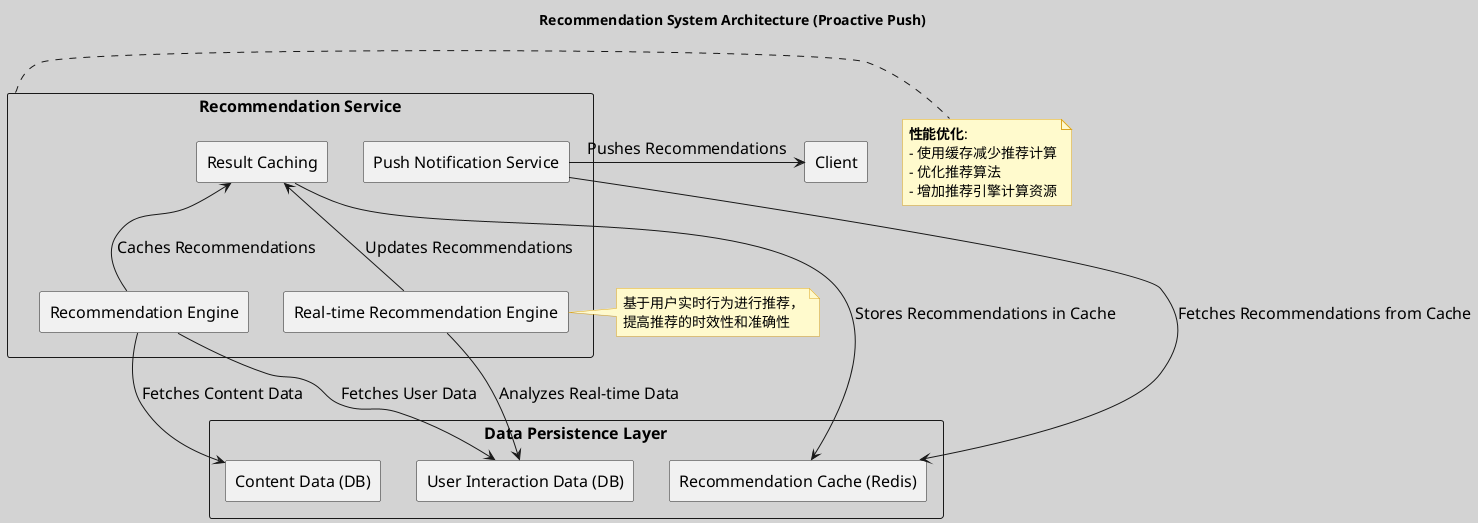 @startuml

skinparam backgroundColor #D3D3D3
skinparam defaultFontName "Arial"
skinparam defaultFontSize 16
skinparam note {
    BackgroundColor #FFFACD
    BorderColor #DAA520
    FontSize 14
    FontName "Arial"
}

title Recommendation System Architecture (Proactive Push)

rectangle "Client" as Client

rectangle "Recommendation Service" as RS {
    rectangle "Recommendation Engine" as RE
    rectangle "Result Caching" as RC
    rectangle "Push Notification Service" as PNS
    rectangle "Real-time Recommendation Engine" as RRE
}

rectangle "Data Persistence Layer" as DPS {
    rectangle "User Interaction Data (DB)" as UID
    rectangle "Content Data (DB)" as CD
    rectangle "Recommendation Cache (Redis)" as RCache
}

RE -down-> UID : Fetches User Data
RE -down-> CD : Fetches Content Data
RE -up-> RC : Caches Recommendations
RC -down-> RCache : Stores Recommendations in Cache
PNS -down-> RCache : Fetches Recommendations from Cache
PNS -right-> Client : Pushes Recommendations
RRE -[hidden]right-> RE
RRE -down-> UID : Analyzes Real-time Data
RRE -up-> RC : Updates Recommendations

note right of RS
  **性能优化**:
  - 使用缓存减少推荐计算
  - 优化推荐算法
  - 增加推荐引擎计算资源
end note

note right of RRE
  基于用户实时行为进行推荐，
  提高推荐的时效性和准确性
end note

@enduml

